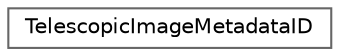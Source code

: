 digraph "Иерархия классов. Графический вид."
{
 // INTERACTIVE_SVG=YES
 // LATEX_PDF_SIZE
  bgcolor="transparent";
  edge [fontname=Helvetica,fontsize=10,labelfontname=Helvetica,labelfontsize=10];
  node [fontname=Helvetica,fontsize=10,shape=box,height=0.2,width=0.4];
  rankdir="LR";
  Node0 [id="Node000000",label="TelescopicImageMetadataID",height=0.2,width=0.4,color="grey40", fillcolor="white", style="filled",URL="$d3/daf/group__sdk__images.html#d2/db5/struct_quasar_s_d_k_1_1_datagrams_1_1_telescopic_image_metadata_i_d",tooltip="Заголовок метаданных телескопического радиолокационного изображения."];
}
